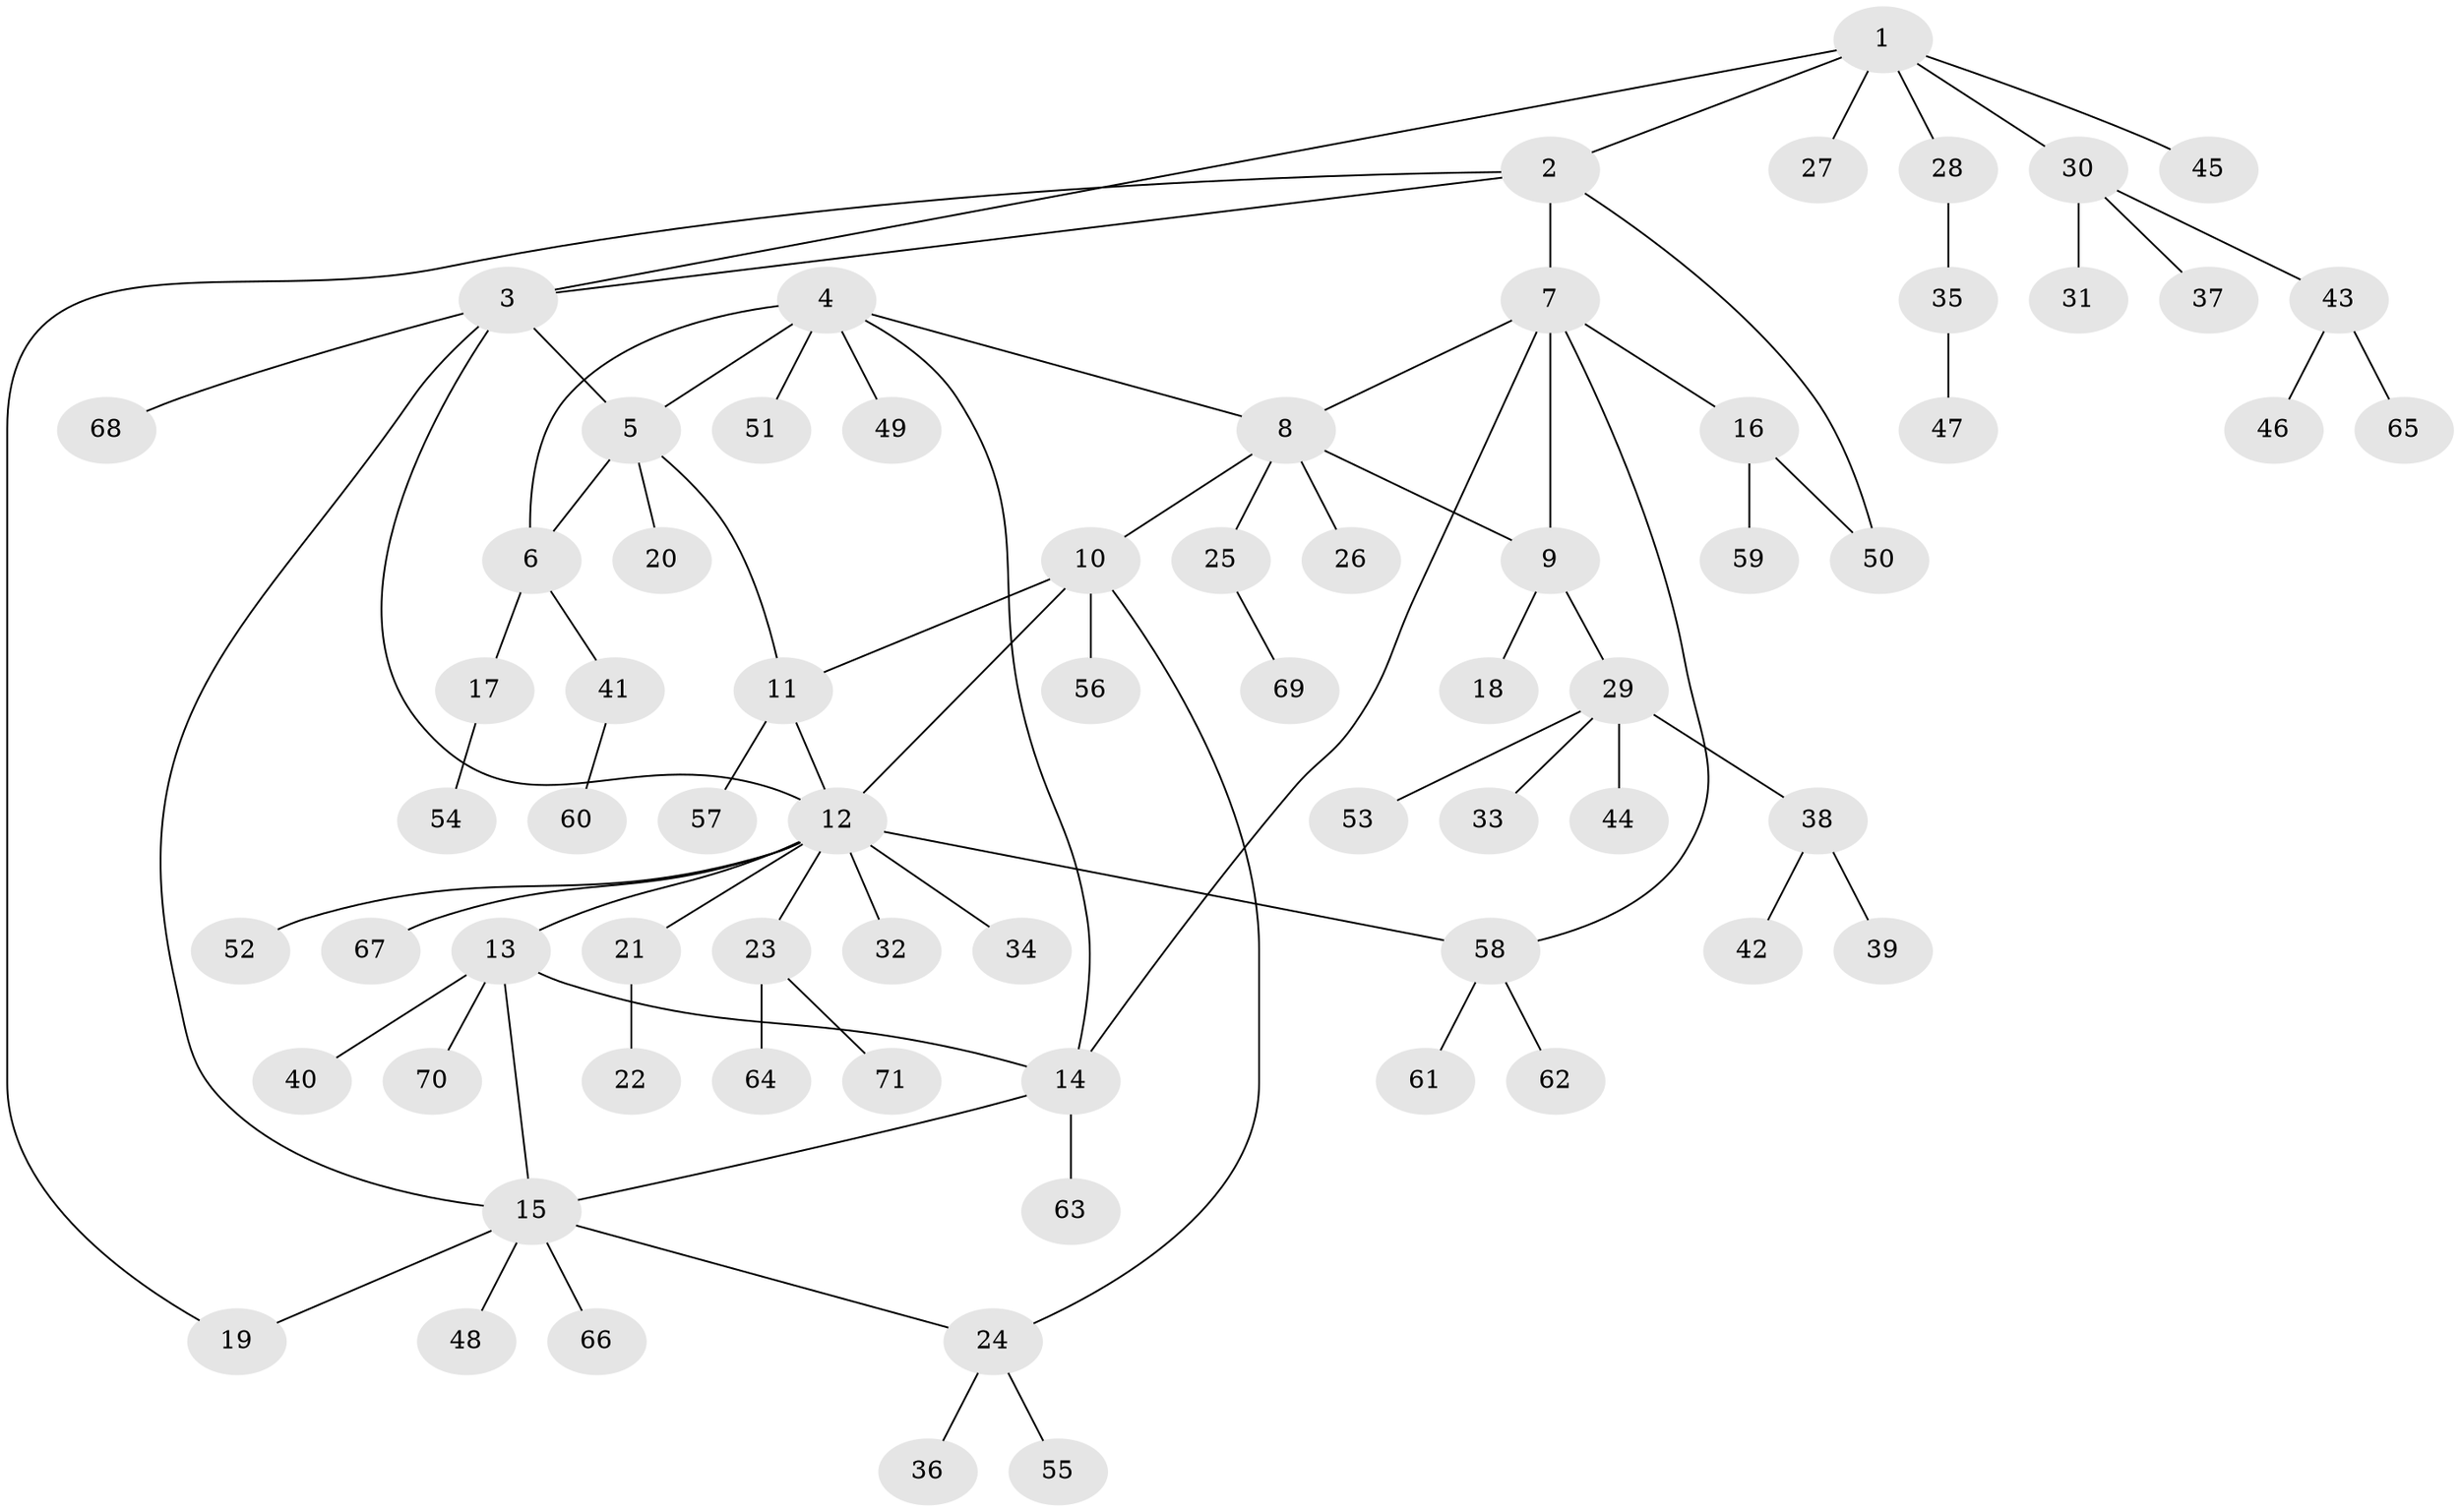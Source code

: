// coarse degree distribution, {5: 0.061224489795918366, 4: 0.04081632653061224, 8: 0.02040816326530612, 3: 0.14285714285714285, 6: 0.02040816326530612, 12: 0.02040816326530612, 9: 0.02040816326530612, 1: 0.5510204081632653, 2: 0.12244897959183673}
// Generated by graph-tools (version 1.1) at 2025/42/03/06/25 10:42:15]
// undirected, 71 vertices, 85 edges
graph export_dot {
graph [start="1"]
  node [color=gray90,style=filled];
  1;
  2;
  3;
  4;
  5;
  6;
  7;
  8;
  9;
  10;
  11;
  12;
  13;
  14;
  15;
  16;
  17;
  18;
  19;
  20;
  21;
  22;
  23;
  24;
  25;
  26;
  27;
  28;
  29;
  30;
  31;
  32;
  33;
  34;
  35;
  36;
  37;
  38;
  39;
  40;
  41;
  42;
  43;
  44;
  45;
  46;
  47;
  48;
  49;
  50;
  51;
  52;
  53;
  54;
  55;
  56;
  57;
  58;
  59;
  60;
  61;
  62;
  63;
  64;
  65;
  66;
  67;
  68;
  69;
  70;
  71;
  1 -- 2;
  1 -- 3;
  1 -- 27;
  1 -- 28;
  1 -- 30;
  1 -- 45;
  2 -- 3;
  2 -- 7;
  2 -- 19;
  2 -- 50;
  3 -- 5;
  3 -- 12;
  3 -- 15;
  3 -- 68;
  4 -- 5;
  4 -- 6;
  4 -- 8;
  4 -- 14;
  4 -- 49;
  4 -- 51;
  5 -- 6;
  5 -- 11;
  5 -- 20;
  6 -- 17;
  6 -- 41;
  7 -- 8;
  7 -- 9;
  7 -- 14;
  7 -- 16;
  7 -- 58;
  8 -- 9;
  8 -- 10;
  8 -- 25;
  8 -- 26;
  9 -- 18;
  9 -- 29;
  10 -- 11;
  10 -- 12;
  10 -- 24;
  10 -- 56;
  11 -- 12;
  11 -- 57;
  12 -- 13;
  12 -- 21;
  12 -- 23;
  12 -- 32;
  12 -- 34;
  12 -- 52;
  12 -- 58;
  12 -- 67;
  13 -- 14;
  13 -- 15;
  13 -- 40;
  13 -- 70;
  14 -- 15;
  14 -- 63;
  15 -- 19;
  15 -- 24;
  15 -- 48;
  15 -- 66;
  16 -- 50;
  16 -- 59;
  17 -- 54;
  21 -- 22;
  23 -- 64;
  23 -- 71;
  24 -- 36;
  24 -- 55;
  25 -- 69;
  28 -- 35;
  29 -- 33;
  29 -- 38;
  29 -- 44;
  29 -- 53;
  30 -- 31;
  30 -- 37;
  30 -- 43;
  35 -- 47;
  38 -- 39;
  38 -- 42;
  41 -- 60;
  43 -- 46;
  43 -- 65;
  58 -- 61;
  58 -- 62;
}
